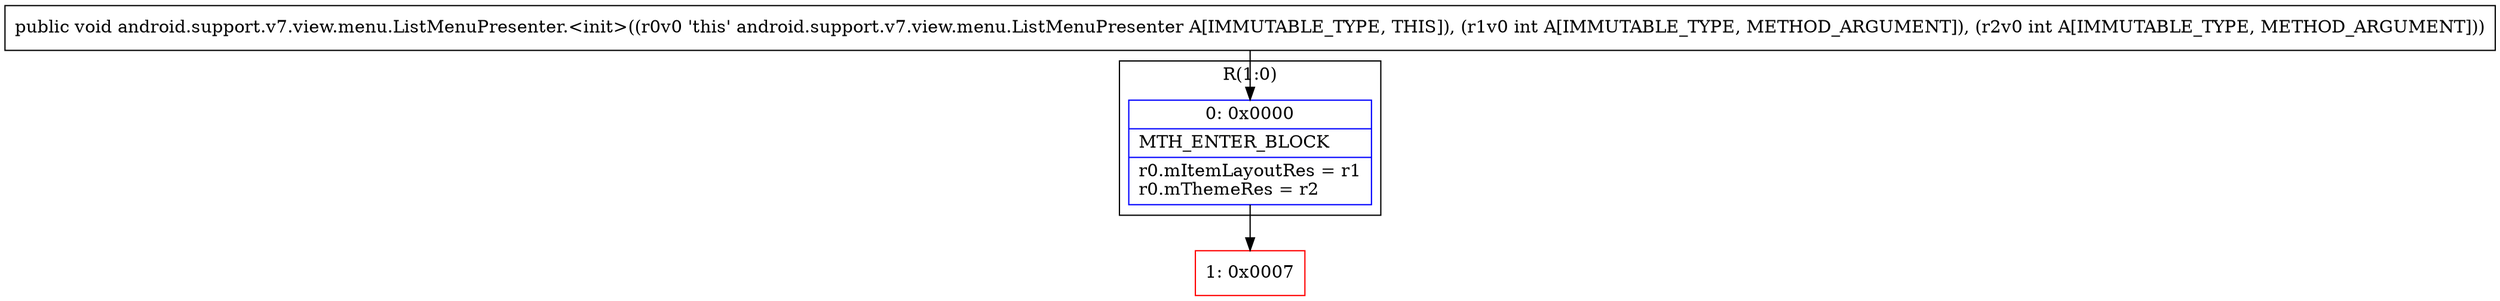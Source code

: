 digraph "CFG forandroid.support.v7.view.menu.ListMenuPresenter.\<init\>(II)V" {
subgraph cluster_Region_246312859 {
label = "R(1:0)";
node [shape=record,color=blue];
Node_0 [shape=record,label="{0\:\ 0x0000|MTH_ENTER_BLOCK\l|r0.mItemLayoutRes = r1\lr0.mThemeRes = r2\l}"];
}
Node_1 [shape=record,color=red,label="{1\:\ 0x0007}"];
MethodNode[shape=record,label="{public void android.support.v7.view.menu.ListMenuPresenter.\<init\>((r0v0 'this' android.support.v7.view.menu.ListMenuPresenter A[IMMUTABLE_TYPE, THIS]), (r1v0 int A[IMMUTABLE_TYPE, METHOD_ARGUMENT]), (r2v0 int A[IMMUTABLE_TYPE, METHOD_ARGUMENT])) }"];
MethodNode -> Node_0;
Node_0 -> Node_1;
}

